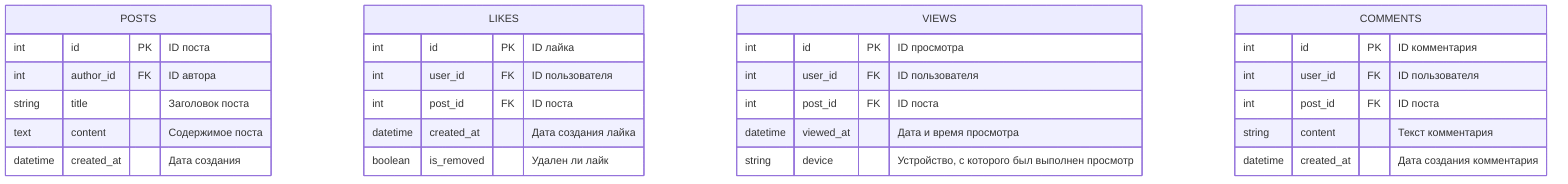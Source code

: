 erDiagram
    POSTS {
        int id PK "ID поста"
        int author_id FK "ID автора"
        string title "Заголовок поста"
        text content "Содержимое поста"
        datetime created_at "Дата создания"
    }

    LIKES {
        int id PK "ID лайка"
        int user_id FK "ID пользователя"
        int post_id FK "ID поста"
        datetime created_at "Дата создания лайка"
        boolean is_removed "Удален ли лайк"
    }

    VIEWS {
        int id PK "ID просмотра"
        int user_id FK "ID пользователя"
        int post_id FK "ID поста"
        datetime viewed_at "Дата и время просмотра"
        string device "Устройство, с которого был выполнен просмотр"
    }

    COMMENTS {
        int id PK "ID комментария"
        int user_id FK "ID пользователя"
        int post_id FK "ID поста"
        string content "Текст комментария"
        datetime created_at "Дата создания комментария"
    }